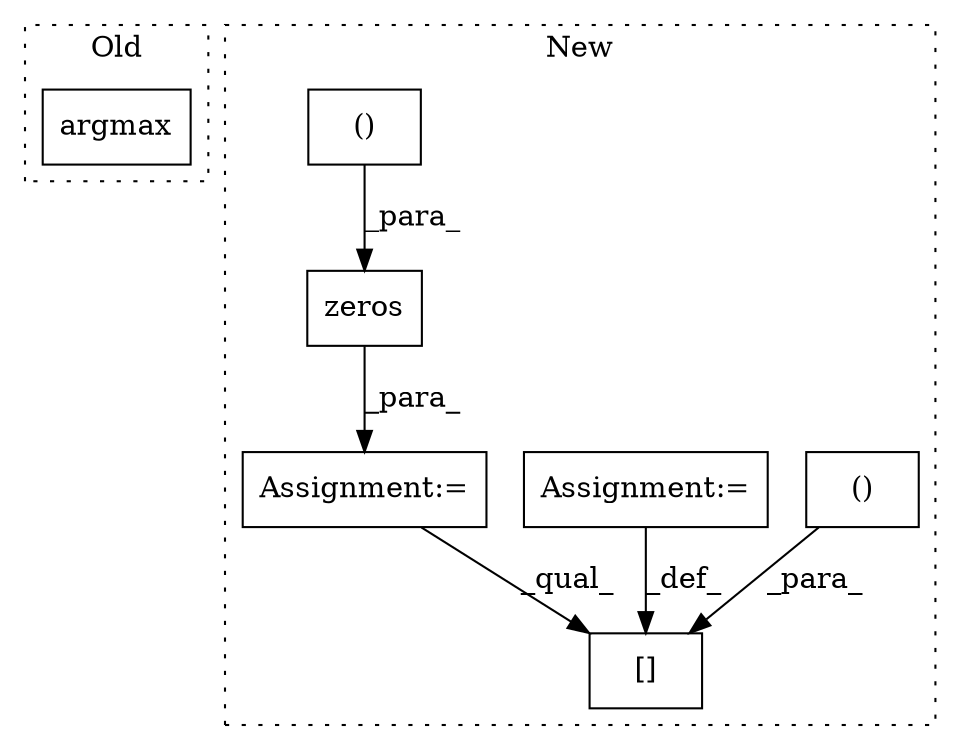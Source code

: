 digraph G {
subgraph cluster0 {
1 [label="argmax" a="32" s="11879,11894" l="7,1" shape="box"];
label = "Old";
style="dotted";
}
subgraph cluster1 {
2 [label="zeros" a="32" s="11951,11992" l="11,2" shape="box"];
3 [label="Assignment:=" a="7" s="11944" l="1" shape="box"];
4 [label="[]" a="2" s="12093,12160" l="18,2" shape="box"];
5 [label="()" a="106" s="12142" l="16" shape="box"];
6 [label="Assignment:=" a="7" s="12162" l="1" shape="box"];
7 [label="()" a="106" s="11962" l="30" shape="box"];
label = "New";
style="dotted";
}
2 -> 3 [label="_para_"];
3 -> 4 [label="_qual_"];
5 -> 4 [label="_para_"];
6 -> 4 [label="_def_"];
7 -> 2 [label="_para_"];
}